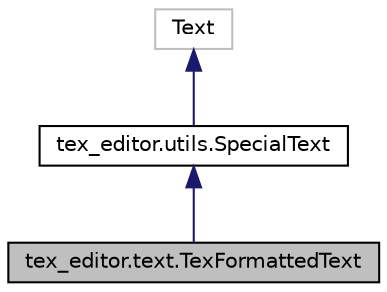 digraph "tex_editor.text.TexFormattedText"
{
  edge [fontname="Helvetica",fontsize="10",labelfontname="Helvetica",labelfontsize="10"];
  node [fontname="Helvetica",fontsize="10",shape=record];
  Node1 [label="tex_editor.text.TexFormattedText",height=0.2,width=0.4,color="black", fillcolor="grey75", style="filled", fontcolor="black"];
  Node2 -> Node1 [dir="back",color="midnightblue",fontsize="10",style="solid",fontname="Helvetica"];
  Node2 [label="tex_editor.utils.SpecialText",height=0.2,width=0.4,color="black", fillcolor="white", style="filled",URL="$classtex__editor_1_1utils_1_1_special_text.html"];
  Node3 -> Node2 [dir="back",color="midnightblue",fontsize="10",style="solid",fontname="Helvetica"];
  Node3 [label="Text",height=0.2,width=0.4,color="grey75", fillcolor="white", style="filled"];
}
